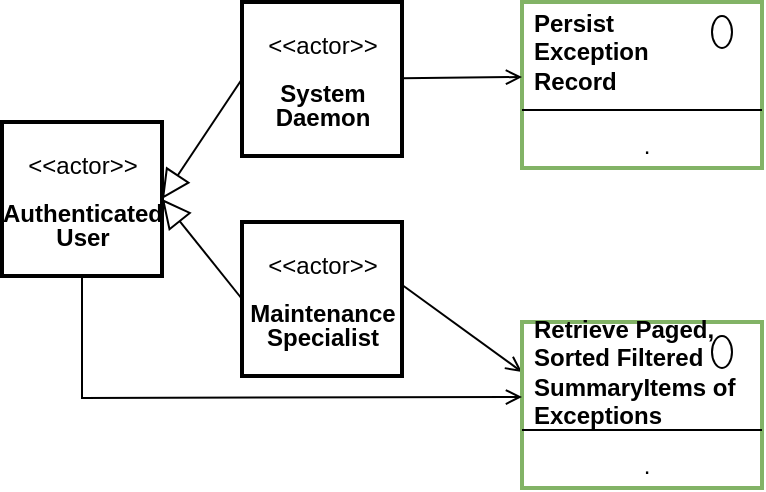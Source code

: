 <mxfile compressed="false" version="20.3.0" type="device">
  <diagram id="0aIIHYs0VRBmFU4zPPv2" name="Diagnostics - Errors">
    <mxGraphModel dx="782" dy="517" grid="1" gridSize="10" guides="1" tooltips="1" connect="1" arrows="1" fold="1" page="1" pageScale="1" pageWidth="827" pageHeight="1169" math="0" shadow="0">
      <root>
        <mxCell id="C51CaPQ0B-Lk0K0SkZ-6-0" />
        <mxCell id="C51CaPQ0B-Lk0K0SkZ-6-1" parent="C51CaPQ0B-Lk0K0SkZ-6-0" />
        <mxCell id="kI-nWUAVh75FRqppQIqm-4" value="" style="endArrow=block;endFill=0;endSize=12;html=1;strokeColor=#000000;fontSize=10;entryX=1;entryY=0.5;entryDx=0;entryDy=0;exitX=0;exitY=0.5;exitDx=0;exitDy=0;" parent="C51CaPQ0B-Lk0K0SkZ-6-1" source="Yy00xWdVSZUrBKmZrrDK-14" target="Yy00xWdVSZUrBKmZrrDK-16" edge="1">
          <mxGeometry width="160" relative="1" as="geometry">
            <mxPoint x="260" y="370" as="sourcePoint" />
            <mxPoint x="260" y="400" as="targetPoint" />
          </mxGeometry>
        </mxCell>
        <mxCell id="Yy00xWdVSZUrBKmZrrDK-6" style="edgeStyle=none;rounded=0;orthogonalLoop=1;jettySize=auto;html=1;entryX=0;entryY=0.5;entryDx=0;entryDy=0;endArrow=open;endFill=0;exitX=1.01;exitY=0.416;exitDx=0;exitDy=0;exitPerimeter=0;" parent="C51CaPQ0B-Lk0K0SkZ-6-1" source="Yy00xWdVSZUrBKmZrrDK-0" target="Yy00xWdVSZUrBKmZrrDK-2" edge="1">
          <mxGeometry relative="1" as="geometry" />
        </mxCell>
        <mxCell id="Yy00xWdVSZUrBKmZrrDK-0" value="&lt;p style=&quot;line-height: 100%&quot;&gt;&amp;lt;&amp;lt;actor&amp;gt;&amp;gt;&lt;br&gt;&lt;br&gt;&lt;b&gt;Maintenance &lt;br&gt;Specialist&lt;/b&gt;&lt;/p&gt;" style="text;html=1;align=center;verticalAlign=middle;dashed=0;strokeColor=#000000;strokeWidth=2;" parent="C51CaPQ0B-Lk0K0SkZ-6-1" vertex="1">
          <mxGeometry x="240" y="230" width="80" height="77" as="geometry" />
        </mxCell>
        <mxCell id="Yy00xWdVSZUrBKmZrrDK-1" value="" style="fontStyle=1;align=center;verticalAlign=top;childLayout=stackLayout;horizontal=1;horizontalStack=0;resizeParent=1;resizeParentMax=0;resizeLast=0;marginBottom=0;strokeColor=#82b366;strokeWidth=2;fillColor=none;" parent="C51CaPQ0B-Lk0K0SkZ-6-1" vertex="1">
          <mxGeometry x="380" y="280" width="120" height="83" as="geometry" />
        </mxCell>
        <mxCell id="Yy00xWdVSZUrBKmZrrDK-2" value="Retrieve Paged, &lt;br&gt;Sorted Filtered&lt;br&gt;SummaryItems of &lt;br&gt;Exceptions" style="html=1;align=left;spacingLeft=4;verticalAlign=middle;strokeColor=none;fillColor=none;fontStyle=1" parent="Yy00xWdVSZUrBKmZrrDK-1" vertex="1">
          <mxGeometry width="120" height="50" as="geometry" />
        </mxCell>
        <mxCell id="Yy00xWdVSZUrBKmZrrDK-3" value="" style="shape=ellipse;" parent="Yy00xWdVSZUrBKmZrrDK-2" vertex="1">
          <mxGeometry x="1" width="10" height="16" relative="1" as="geometry">
            <mxPoint x="-25" y="7" as="offset" />
          </mxGeometry>
        </mxCell>
        <mxCell id="Yy00xWdVSZUrBKmZrrDK-4" value="" style="line;strokeWidth=1;fillColor=none;align=left;verticalAlign=middle;spacingTop=-1;spacingLeft=3;spacingRight=3;rotatable=0;labelPosition=right;points=[];portConstraint=eastwest;" parent="Yy00xWdVSZUrBKmZrrDK-1" vertex="1">
          <mxGeometry y="50" width="120" height="8" as="geometry" />
        </mxCell>
        <mxCell id="Yy00xWdVSZUrBKmZrrDK-5" value="." style="html=1;align=center;spacingLeft=4;verticalAlign=top;strokeColor=none;fillColor=none;" parent="Yy00xWdVSZUrBKmZrrDK-1" vertex="1">
          <mxGeometry y="58" width="120" height="25" as="geometry" />
        </mxCell>
        <mxCell id="Yy00xWdVSZUrBKmZrrDK-8" style="edgeStyle=none;rounded=0;orthogonalLoop=1;jettySize=auto;html=1;entryX=0;entryY=0.75;entryDx=0;entryDy=0;endArrow=open;endFill=0;exitX=0.5;exitY=1;exitDx=0;exitDy=0;" parent="C51CaPQ0B-Lk0K0SkZ-6-1" source="Yy00xWdVSZUrBKmZrrDK-16" target="Yy00xWdVSZUrBKmZrrDK-2" edge="1">
          <mxGeometry relative="1" as="geometry">
            <mxPoint x="320" y="368.5" as="sourcePoint" />
            <Array as="points">
              <mxPoint x="160" y="318" />
            </Array>
          </mxGeometry>
        </mxCell>
        <mxCell id="Yy00xWdVSZUrBKmZrrDK-9" value="" style="fontStyle=1;align=center;verticalAlign=top;childLayout=stackLayout;horizontal=1;horizontalStack=0;resizeParent=1;resizeParentMax=0;resizeLast=0;marginBottom=0;strokeColor=#82b366;strokeWidth=2;fillColor=none;" parent="C51CaPQ0B-Lk0K0SkZ-6-1" vertex="1">
          <mxGeometry x="380" y="120" width="120" height="83" as="geometry" />
        </mxCell>
        <mxCell id="Yy00xWdVSZUrBKmZrrDK-10" value="Persist &lt;br&gt;Exception&lt;br&gt;Record" style="html=1;align=left;spacingLeft=4;verticalAlign=middle;strokeColor=none;fillColor=none;fontStyle=1" parent="Yy00xWdVSZUrBKmZrrDK-9" vertex="1">
          <mxGeometry width="120" height="50" as="geometry" />
        </mxCell>
        <mxCell id="Yy00xWdVSZUrBKmZrrDK-11" value="" style="shape=ellipse;" parent="Yy00xWdVSZUrBKmZrrDK-10" vertex="1">
          <mxGeometry x="1" width="10" height="16" relative="1" as="geometry">
            <mxPoint x="-25" y="7" as="offset" />
          </mxGeometry>
        </mxCell>
        <mxCell id="Yy00xWdVSZUrBKmZrrDK-12" value="" style="line;strokeWidth=1;fillColor=none;align=left;verticalAlign=middle;spacingTop=-1;spacingLeft=3;spacingRight=3;rotatable=0;labelPosition=right;points=[];portConstraint=eastwest;" parent="Yy00xWdVSZUrBKmZrrDK-9" vertex="1">
          <mxGeometry y="50" width="120" height="8" as="geometry" />
        </mxCell>
        <mxCell id="Yy00xWdVSZUrBKmZrrDK-13" value="." style="html=1;align=center;spacingLeft=4;verticalAlign=top;strokeColor=none;fillColor=none;" parent="Yy00xWdVSZUrBKmZrrDK-9" vertex="1">
          <mxGeometry y="58" width="120" height="25" as="geometry" />
        </mxCell>
        <mxCell id="Yy00xWdVSZUrBKmZrrDK-15" style="edgeStyle=none;rounded=0;orthogonalLoop=1;jettySize=auto;html=1;entryX=0;entryY=0.75;entryDx=0;entryDy=0;endArrow=open;endFill=0;" parent="C51CaPQ0B-Lk0K0SkZ-6-1" source="Yy00xWdVSZUrBKmZrrDK-14" target="Yy00xWdVSZUrBKmZrrDK-10" edge="1">
          <mxGeometry relative="1" as="geometry" />
        </mxCell>
        <mxCell id="Yy00xWdVSZUrBKmZrrDK-14" value="&lt;p style=&quot;line-height: 100%&quot;&gt;&amp;lt;&amp;lt;actor&amp;gt;&amp;gt;&lt;br&gt;&lt;br&gt;&lt;b&gt;System &lt;br&gt;Daemon&lt;/b&gt;&lt;/p&gt;" style="text;html=1;align=center;verticalAlign=middle;dashed=0;strokeColor=#000000;strokeWidth=2;" parent="C51CaPQ0B-Lk0K0SkZ-6-1" vertex="1">
          <mxGeometry x="240" y="120" width="80" height="77" as="geometry" />
        </mxCell>
        <mxCell id="Yy00xWdVSZUrBKmZrrDK-16" value="&lt;p style=&quot;line-height: 100%&quot;&gt;&amp;lt;&amp;lt;actor&amp;gt;&amp;gt;&lt;br&gt;&lt;br&gt;&lt;b&gt;Authenticated&lt;br&gt;User&lt;/b&gt;&lt;/p&gt;" style="text;html=1;align=center;verticalAlign=middle;dashed=0;strokeColor=#000000;strokeWidth=2;" parent="C51CaPQ0B-Lk0K0SkZ-6-1" vertex="1">
          <mxGeometry x="120" y="180" width="80" height="77" as="geometry" />
        </mxCell>
        <mxCell id="Yy00xWdVSZUrBKmZrrDK-17" value="" style="endArrow=block;endFill=0;endSize=12;html=1;strokeColor=#000000;fontSize=10;entryX=1;entryY=0.5;entryDx=0;entryDy=0;exitX=0;exitY=0.5;exitDx=0;exitDy=0;" parent="C51CaPQ0B-Lk0K0SkZ-6-1" source="Yy00xWdVSZUrBKmZrrDK-0" target="Yy00xWdVSZUrBKmZrrDK-16" edge="1">
          <mxGeometry width="160" relative="1" as="geometry">
            <mxPoint x="250" y="168.5" as="sourcePoint" />
            <mxPoint x="210" y="228.5" as="targetPoint" />
          </mxGeometry>
        </mxCell>
        <mxCell id="PDTfwLvaaM4xS2dFXX4Y-0" value="Title" parent="C51CaPQ0B-Lk0K0SkZ-6-0" visible="0" />
        <mxCell id="kI-nWUAVh75FRqppQIqm-5" value="&lt;font style=&quot;font-size: 12px&quot;&gt;&lt;span style=&quot;font-size: 12px&quot;&gt;Diagram: Base System Logical Module -&amp;nbsp;&lt;/span&gt;&lt;span style=&quot;font-size: 12px&quot;&gt;Functionality -&amp;nbsp;&lt;/span&gt;System Errors&lt;/font&gt;" style="text;strokeColor=none;fillColor=none;html=1;fontSize=12;fontStyle=2;verticalAlign=middle;align=left;shadow=0;glass=0;comic=0;opacity=30;fontColor=#808080;" parent="PDTfwLvaaM4xS2dFXX4Y-0" vertex="1">
          <mxGeometry x="120" y="380" width="520" height="20" as="geometry" />
        </mxCell>
        <mxCell id="PDTfwLvaaM4xS2dFXX4Y-1" value="Information" parent="C51CaPQ0B-Lk0K0SkZ-6-0" visible="0" />
        <UserObject label="" tooltip="ABOUT&#xa;&#xa;Although Diagnostic logs are a means to track down sequences of operations, Error Logs are a way to keep a record of Exceptions, in order to better find a pattern. They also happen to be useful as the basis of a visual demonstration that effort and iterative deployments are contributing to a decreasing number of unexpected errors (hopefully)." id="kI-nWUAVh75FRqppQIqm-6">
          <mxCell style="shape=image;html=1;verticalAlign=top;verticalLabelPosition=bottom;labelBackgroundColor=#ffffff;imageAspect=0;aspect=fixed;image=https://cdn1.iconfinder.com/data/icons/hawcons/32/699014-icon-28-information-128.png;shadow=0;dashed=0;fontFamily=Helvetica;fontSize=12;fontColor=#000000;align=center;strokeColor=#000000;fillColor=#505050;dashPattern=1 1;" parent="PDTfwLvaaM4xS2dFXX4Y-1" vertex="1">
            <mxGeometry x="660" y="380" width="20" height="20" as="geometry" />
          </mxCell>
        </UserObject>
      </root>
    </mxGraphModel>
  </diagram>
</mxfile>
